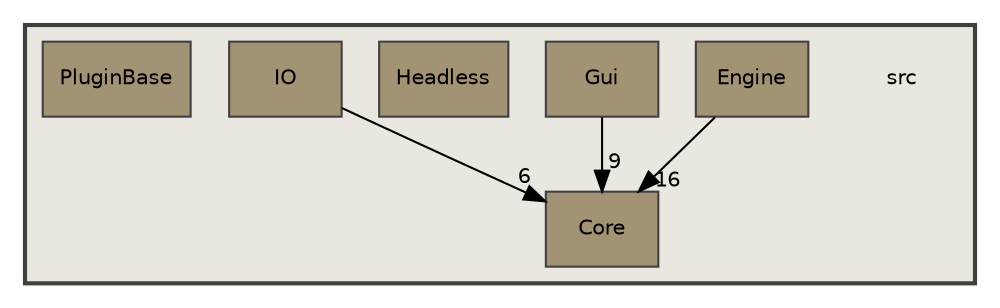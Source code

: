 digraph "/home/runner/work/Radium-Engine/Radium-Engine/src/Radium-Engine/src"
{
 // INTERACTIVE_SVG=YES
 // LATEX_PDF_SIZE
  edge [fontname="Helvetica",fontsize="10",labelfontname="Helvetica",labelfontsize="10"];
  node [fontname="Helvetica",fontsize="10",shape=record];
  compound=true
  subgraph clusterdir_68267d1309a1af8e8297ef4c3efbcdba {
    graph [ bgcolor="#eae7e0", pencolor="grey25", style="filled,bold,", label="", fontname="Helvetica", fontsize="10", URL="dir_68267d1309a1af8e8297ef4c3efbcdba.html"]
    dir_68267d1309a1af8e8297ef4c3efbcdba [shape=plaintext, label="src"];
  dir_a2f0e5642e47e7ed59fe0f0829eafb5f [shape=box, label="Core", style="filled,", fillcolor="#a29374", color="grey25", URL="dir_a2f0e5642e47e7ed59fe0f0829eafb5f.html"];
  dir_3072bc1f55ed1280fe4fbe6b21c78379 [shape=box, label="Engine", style="filled,", fillcolor="#a29374", color="grey25", URL="dir_3072bc1f55ed1280fe4fbe6b21c78379.html"];
  dir_b5ac5e964c12a6b13a9d28feb9f3d3ed [shape=box, label="Gui", style="filled,", fillcolor="#a29374", color="grey25", URL="dir_b5ac5e964c12a6b13a9d28feb9f3d3ed.html"];
  dir_1577ba8040ea4e3d21120572b53f4a28 [shape=box, label="Headless", style="filled,", fillcolor="#a29374", color="grey25", URL="dir_1577ba8040ea4e3d21120572b53f4a28.html"];
  dir_fae119eb913a40fe8ed97cde8b98911e [shape=box, label="IO", style="filled,", fillcolor="#a29374", color="grey25", URL="dir_fae119eb913a40fe8ed97cde8b98911e.html"];
  dir_1b07f77798358fd74e92420363fd4633 [shape=box, label="PluginBase", style="filled,", fillcolor="#a29374", color="grey25", URL="dir_1b07f77798358fd74e92420363fd4633.html"];
  }
  dir_3072bc1f55ed1280fe4fbe6b21c78379->dir_a2f0e5642e47e7ed59fe0f0829eafb5f [headlabel="16", labeldistance=1.5 headhref="dir_000013_000008.html"];
  dir_b5ac5e964c12a6b13a9d28feb9f3d3ed->dir_a2f0e5642e47e7ed59fe0f0829eafb5f [headlabel="9", labeldistance=1.5 headhref="dir_000016_000008.html"];
  dir_fae119eb913a40fe8ed97cde8b98911e->dir_a2f0e5642e47e7ed59fe0f0829eafb5f [headlabel="6", labeldistance=1.5 headhref="dir_000018_000008.html"];
}
